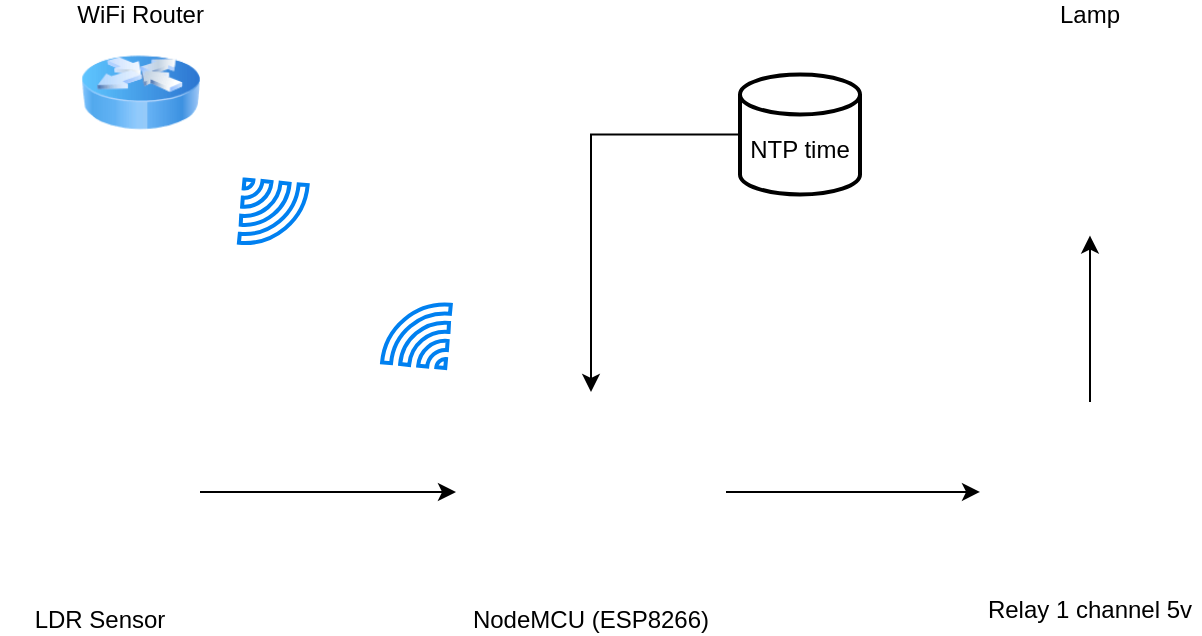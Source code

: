 <mxfile version="21.3.6" type="device">
  <diagram name="Page-1" id="qtdBskX85ttaHC62LSLy">
    <mxGraphModel dx="1095" dy="788" grid="1" gridSize="10" guides="1" tooltips="1" connect="1" arrows="1" fold="1" page="1" pageScale="1" pageWidth="850" pageHeight="1100" math="0" shadow="0">
      <root>
        <mxCell id="0" />
        <mxCell id="1" parent="0" />
        <mxCell id="vOM8OKsdxTkJchFtbWwN-12" value="" style="edgeStyle=orthogonalEdgeStyle;rounded=0;orthogonalLoop=1;jettySize=auto;html=1;" edge="1" parent="1" source="vOM8OKsdxTkJchFtbWwN-8" target="vOM8OKsdxTkJchFtbWwN-11">
          <mxGeometry relative="1" as="geometry" />
        </mxCell>
        <mxCell id="vOM8OKsdxTkJchFtbWwN-8" value="NodeMCU (ESP8266)" style="shape=image;verticalLabelPosition=bottom;verticalAlign=top;imageAspect=0;image=https://external-content.duckduckgo.com/iu/?u=https%3A%2F%2Fcdn-reichelt.de%2Fbilder%2Fweb%2Fxxl_ws%2FA300%2FDEBO_JT_ESP8266_01.png&amp;f=1&amp;nofb=1&amp;ipt=7db2daa70805bfaf9051a659c9f795a703a42ba0506b9bf50ebe9ba3f4f206ed&amp;ipo=images" vertex="1" parent="1">
          <mxGeometry x="358" y="340" width="135" height="100" as="geometry" />
        </mxCell>
        <mxCell id="vOM8OKsdxTkJchFtbWwN-10" value="" style="edgeStyle=orthogonalEdgeStyle;rounded=0;orthogonalLoop=1;jettySize=auto;html=1;" edge="1" parent="1" source="vOM8OKsdxTkJchFtbWwN-9" target="vOM8OKsdxTkJchFtbWwN-8">
          <mxGeometry relative="1" as="geometry" />
        </mxCell>
        <mxCell id="vOM8OKsdxTkJchFtbWwN-9" value="LDR Sensor" style="shape=image;verticalLabelPosition=bottom;verticalAlign=top;imageAspect=0;image=https://external-content.duckduckgo.com/iu/?u=https%3A%2F%2Fwire.lk%2Fwp-content%2Fuploads%2F2021%2F07%2FLDR.png&amp;f=1&amp;nofb=1&amp;ipt=6ac5883ca65b18f85aaf1e30fb41dd4b9dd3f42b69ffe4c3a88abbec724bac6a&amp;ipo=images" vertex="1" parent="1">
          <mxGeometry x="130" y="340" width="100" height="100" as="geometry" />
        </mxCell>
        <mxCell id="vOM8OKsdxTkJchFtbWwN-14" value="" style="edgeStyle=orthogonalEdgeStyle;rounded=0;orthogonalLoop=1;jettySize=auto;html=1;" edge="1" parent="1" source="vOM8OKsdxTkJchFtbWwN-11" target="vOM8OKsdxTkJchFtbWwN-13">
          <mxGeometry relative="1" as="geometry" />
        </mxCell>
        <mxCell id="vOM8OKsdxTkJchFtbWwN-11" value="Relay 1 channel 5v" style="shape=image;verticalLabelPosition=bottom;verticalAlign=top;imageAspect=0;image=https://external-content.duckduckgo.com/iu/?u=https%3A%2F%2Fcdn-reichelt.de%2Fbilder%2Fweb%2Fxxl_ws%2FA300%2FKY-019.png&amp;f=1&amp;nofb=1&amp;ipt=b196d3b1547f34c2e0ffed3746d0f691eaa8c0acf7aaf456cf8fe0f44c9796d8&amp;ipo=images" vertex="1" parent="1">
          <mxGeometry x="620" y="344.94" width="110" height="90.12" as="geometry" />
        </mxCell>
        <mxCell id="vOM8OKsdxTkJchFtbWwN-13" value="Lamp" style="shape=image;verticalLabelPosition=top;verticalAlign=bottom;imageAspect=0;image=https://external-content.duckduckgo.com/iu/?u=https%3A%2F%2Fi.pinimg.com%2Foriginals%2F5a%2Fa5%2F0f%2F5aa50fd522de3b341ef3d9ab86fb04db.png&amp;f=1&amp;nofb=1&amp;ipt=59d21a893f9107a73794be569144a9a6c0e6d0683580917087e4cb72b938626e&amp;ipo=images;spacingTop=1;labelBorderColor=none;labelBackgroundColor=none;labelPosition=center;align=center;" vertex="1" parent="1">
          <mxGeometry x="646" y="160.6" width="58" height="101.21" as="geometry" />
        </mxCell>
        <mxCell id="vOM8OKsdxTkJchFtbWwN-16" value="" style="edgeStyle=orthogonalEdgeStyle;rounded=0;orthogonalLoop=1;jettySize=auto;html=1;" edge="1" parent="1" source="vOM8OKsdxTkJchFtbWwN-15" target="vOM8OKsdxTkJchFtbWwN-8">
          <mxGeometry relative="1" as="geometry" />
        </mxCell>
        <mxCell id="vOM8OKsdxTkJchFtbWwN-15" value="&lt;br&gt;NTP time" style="strokeWidth=2;html=1;shape=mxgraph.flowchart.database;whiteSpace=wrap;labelPosition=center;verticalLabelPosition=middle;align=center;verticalAlign=middle;" vertex="1" parent="1">
          <mxGeometry x="500" y="181.21" width="60" height="60" as="geometry" />
        </mxCell>
        <mxCell id="vOM8OKsdxTkJchFtbWwN-17" value="" style="html=1;verticalLabelPosition=bottom;align=center;labelBackgroundColor=#ffffff;verticalAlign=top;strokeWidth=2;strokeColor=#0080F0;shadow=0;dashed=0;shape=mxgraph.ios7.icons.wifi;pointerEvents=1;rotation=-40;" vertex="1" parent="1">
          <mxGeometry x="320.0" y="300" width="44.86" height="31.72" as="geometry" />
        </mxCell>
        <mxCell id="vOM8OKsdxTkJchFtbWwN-18" value="WiFi Router" style="image;image=img/lib/clip_art/networking/Router_Icon_128x128.png;labelPosition=center;verticalLabelPosition=top;align=center;verticalAlign=bottom;labelBackgroundColor=none;" vertex="1" parent="1">
          <mxGeometry x="170.6" y="160.6" width="59.4" height="59.4" as="geometry" />
        </mxCell>
        <mxCell id="vOM8OKsdxTkJchFtbWwN-20" value="" style="html=1;verticalLabelPosition=bottom;align=center;labelBackgroundColor=#ffffff;verticalAlign=top;strokeWidth=2;strokeColor=#0080F0;shadow=0;dashed=0;shape=mxgraph.ios7.icons.wifi;pointerEvents=1;rotation=-220;" vertex="1" parent="1">
          <mxGeometry x="240" y="230.09" width="44.86" height="31.72" as="geometry" />
        </mxCell>
      </root>
    </mxGraphModel>
  </diagram>
</mxfile>

